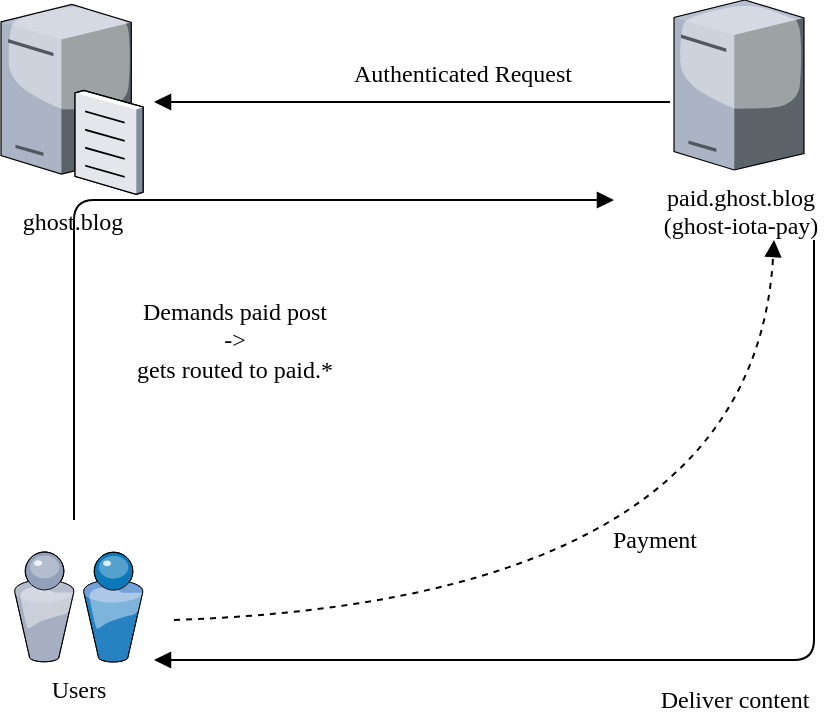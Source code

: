 <mxfile version="14.8.0" type="device"><diagram name="Page-1" id="822b0af5-4adb-64df-f703-e8dfc1f81529"><mxGraphModel dx="786" dy="471" grid="1" gridSize="10" guides="1" tooltips="1" connect="1" arrows="1" fold="1" page="1" pageScale="1" pageWidth="1100" pageHeight="850" background="none" math="0" shadow="0"><root><mxCell id="0"/><mxCell id="1" parent="0"/><mxCell id="7d933b09d9755ecc-5" value="ghost.blog" style="verticalLabelPosition=bottom;aspect=fixed;html=1;verticalAlign=top;strokeColor=none;shape=mxgraph.citrix.file_server;rounded=0;shadow=0;comic=0;fontFamily=Verdana;" parent="1" vertex="1"><mxGeometry x="733.5" y="140" width="71" height="97" as="geometry"/></mxCell><mxCell id="7d933b09d9755ecc-6" value="Users" style="verticalLabelPosition=bottom;aspect=fixed;html=1;verticalAlign=top;strokeColor=none;shape=mxgraph.citrix.users;rounded=0;shadow=0;comic=0;fontFamily=Verdana;" parent="1" vertex="1"><mxGeometry x="740" y="416" width="64.5" height="55" as="geometry"/></mxCell><mxCell id="7d933b09d9755ecc-17" value="&lt;div&gt;paid.ghost.blog&lt;/div&gt;&lt;div&gt;(ghost-iota-pay)&lt;br&gt;&lt;/div&gt;" style="verticalLabelPosition=bottom;aspect=fixed;html=1;verticalAlign=top;strokeColor=none;shape=mxgraph.citrix.tower_server;rounded=0;shadow=0;comic=0;fontFamily=Verdana;" parent="1" vertex="1"><mxGeometry x="1070" y="140" width="65" height="85" as="geometry"/></mxCell><mxCell id="7d933b09d9755ecc-29" value="Authenticated Request" style="edgeStyle=none;rounded=0;html=1;labelBackgroundColor=none;startArrow=none;startFill=0;endArrow=block;endFill=1;strokeWidth=1;fontFamily=Verdana;fontSize=12;exitX=-0.031;exitY=0.6;exitDx=0;exitDy=0;exitPerimeter=0;" parent="1" source="7d933b09d9755ecc-17" edge="1"><mxGeometry x="-0.195" y="-14" relative="1" as="geometry"><mxPoint as="offset"/><mxPoint x="1063" y="132.093" as="sourcePoint"/><mxPoint x="810" y="191" as="targetPoint"/></mxGeometry></mxCell><mxCell id="7d933b09d9755ecc-43" value="Payment" style="edgeStyle=none;html=1;labelBackgroundColor=none;startFill=0;endArrow=block;endFill=1;strokeWidth=1;fontFamily=Verdana;fontSize=12;curved=1;shadow=0;dashed=1;" parent="1" edge="1"><mxGeometry x="0.026" y="32" relative="1" as="geometry"><mxPoint x="820" y="450" as="sourcePoint"/><mxPoint x="1120" y="260" as="targetPoint"/><Array as="points"><mxPoint x="1110" y="440"/></Array><mxPoint as="offset"/></mxGeometry></mxCell><mxCell id="7d933b09d9755ecc-44" value="Demands paid post&lt;br&gt;-&amp;gt;&lt;br&gt;gets routed to paid.*" style="edgeStyle=none;html=1;labelBackgroundColor=none;startFill=0;endArrow=block;endFill=1;strokeWidth=1;fontFamily=Verdana;fontSize=12;rounded=1;" parent="1" edge="1"><mxGeometry x="0.116" y="-70" relative="1" as="geometry"><mxPoint as="offset"/><mxPoint x="770" y="400" as="sourcePoint"/><mxPoint x="1040" y="240" as="targetPoint"/><Array as="points"><mxPoint x="770" y="240"/></Array></mxGeometry></mxCell><mxCell id="bcpeCCzzJ9UrN-8z4JzQ-1" value="" style="shape=image;imageAspect=0;aspect=fixed;verticalLabelPosition=bottom;verticalAlign=top;image=https://logos-download.com/wp-content/uploads/2018/04/Iota_logo_black.png;" parent="1" vertex="1"><mxGeometry x="1010" y="350" width="45" height="43.53" as="geometry"/></mxCell><mxCell id="bcpeCCzzJ9UrN-8z4JzQ-4" value="Deliver content" style="edgeStyle=none;html=1;labelBackgroundColor=none;startFill=0;endArrow=block;endFill=1;strokeWidth=1;fontFamily=Verdana;fontSize=12;rounded=1;" parent="1" edge="1"><mxGeometry x="-0.074" y="20" relative="1" as="geometry"><mxPoint x="1140" y="260" as="sourcePoint"/><mxPoint x="810" y="470" as="targetPoint"/><Array as="points"><mxPoint x="1140" y="410"/><mxPoint x="1140" y="470"/><mxPoint x="1030" y="470"/></Array><mxPoint as="offset"/></mxGeometry></mxCell></root></mxGraphModel></diagram></mxfile>
